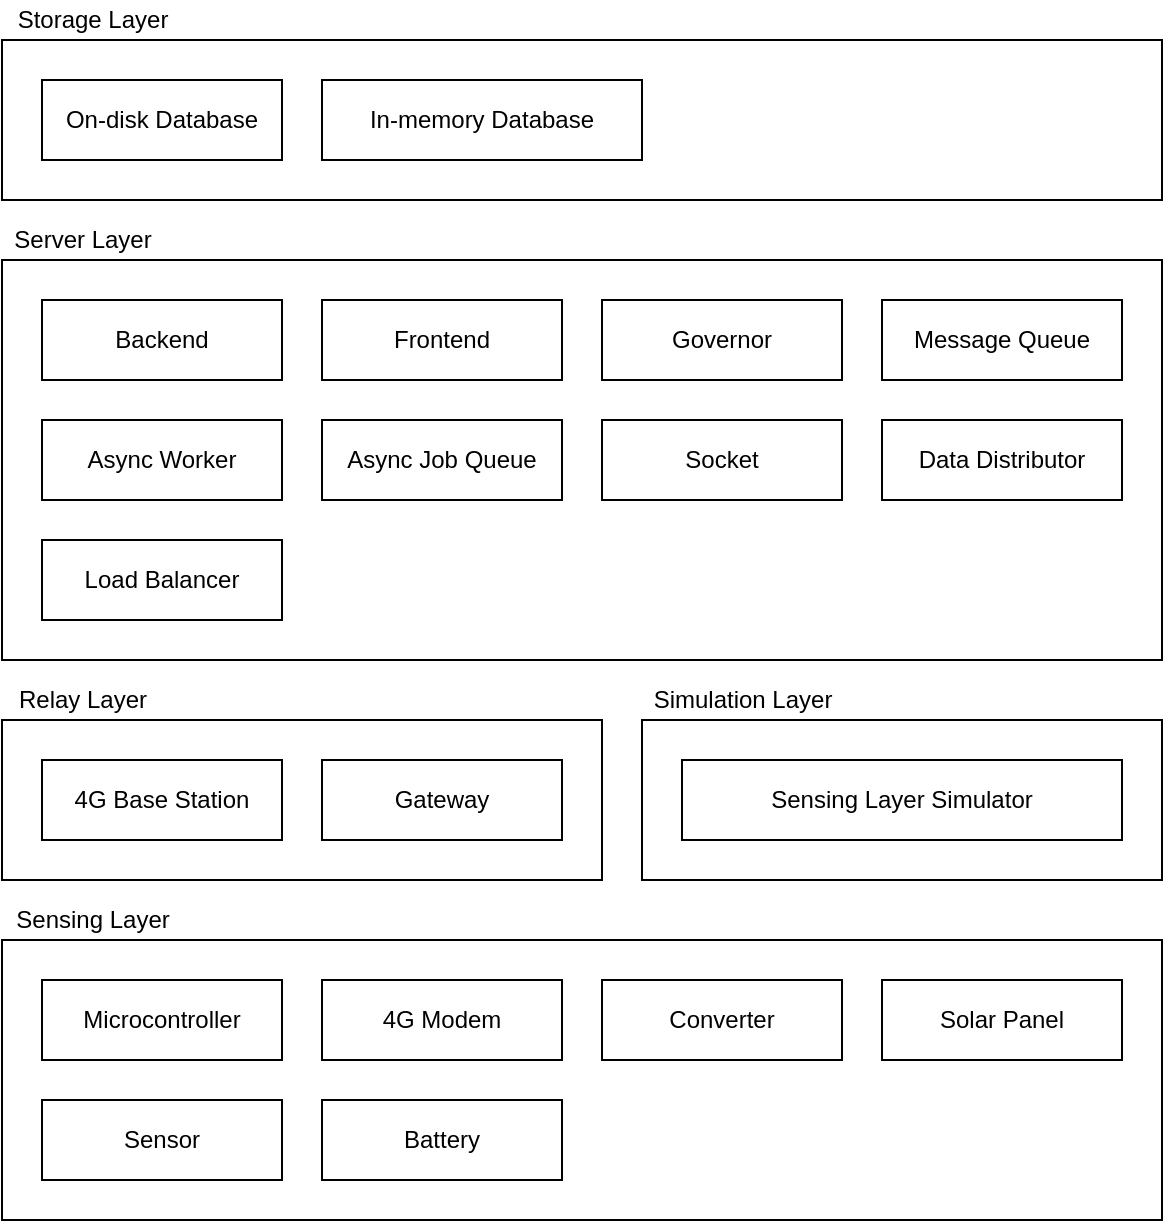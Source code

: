 <mxfile version="12.9.3" type="device"><diagram id="6ett2c1C0ESKFEEs_N5h" name="Page-1"><mxGraphModel dx="1422" dy="1991" grid="1" gridSize="10" guides="1" tooltips="1" connect="1" arrows="1" fold="1" page="1" pageScale="1" pageWidth="827" pageHeight="1169" math="0" shadow="0"><root><mxCell id="0"/><mxCell id="1" parent="0"/><mxCell id="eBlPrf8dNCr9dhg7e-iZ-1" value="" style="rounded=0;whiteSpace=wrap;html=1;" parent="1" vertex="1"><mxGeometry x="80" y="-650" width="580" height="140" as="geometry"/></mxCell><mxCell id="eBlPrf8dNCr9dhg7e-iZ-2" value="Sensing Layer" style="text;html=1;align=center;verticalAlign=middle;resizable=0;points=[];autosize=1;" parent="1" vertex="1"><mxGeometry x="80" y="-670" width="90" height="20" as="geometry"/></mxCell><mxCell id="eBlPrf8dNCr9dhg7e-iZ-3" value="Microcontroller" style="rounded=0;whiteSpace=wrap;html=1;" parent="1" vertex="1"><mxGeometry x="100" y="-630" width="120" height="40" as="geometry"/></mxCell><mxCell id="eBlPrf8dNCr9dhg7e-iZ-4" value="4G Modem" style="rounded=0;whiteSpace=wrap;html=1;" parent="1" vertex="1"><mxGeometry x="240" y="-630" width="120" height="40" as="geometry"/></mxCell><mxCell id="eBlPrf8dNCr9dhg7e-iZ-5" value="Converter" style="rounded=0;whiteSpace=wrap;html=1;" parent="1" vertex="1"><mxGeometry x="380" y="-630" width="120" height="40" as="geometry"/></mxCell><mxCell id="eBlPrf8dNCr9dhg7e-iZ-6" value="Solar Panel" style="rounded=0;whiteSpace=wrap;html=1;" parent="1" vertex="1"><mxGeometry x="520" y="-630" width="120" height="40" as="geometry"/></mxCell><mxCell id="eBlPrf8dNCr9dhg7e-iZ-9" value="Sensor" style="rounded=0;whiteSpace=wrap;html=1;" parent="1" vertex="1"><mxGeometry x="100" y="-570" width="120" height="40" as="geometry"/></mxCell><mxCell id="eBlPrf8dNCr9dhg7e-iZ-11" value="Battery" style="rounded=0;whiteSpace=wrap;html=1;" parent="1" vertex="1"><mxGeometry x="240" y="-570" width="120" height="40" as="geometry"/></mxCell><mxCell id="eBlPrf8dNCr9dhg7e-iZ-12" value="" style="rounded=0;whiteSpace=wrap;html=1;" parent="1" vertex="1"><mxGeometry x="80" y="-760" width="300" height="80" as="geometry"/></mxCell><mxCell id="eBlPrf8dNCr9dhg7e-iZ-13" value="Relay Layer" style="text;html=1;align=center;verticalAlign=middle;resizable=0;points=[];autosize=1;" parent="1" vertex="1"><mxGeometry x="80" y="-780" width="80" height="20" as="geometry"/></mxCell><mxCell id="eBlPrf8dNCr9dhg7e-iZ-20" value="4G Base Station" style="rounded=0;whiteSpace=wrap;html=1;" parent="1" vertex="1"><mxGeometry x="100" y="-740" width="120" height="40" as="geometry"/></mxCell><mxCell id="eBlPrf8dNCr9dhg7e-iZ-21" value="Gateway" style="rounded=0;whiteSpace=wrap;html=1;" parent="1" vertex="1"><mxGeometry x="240" y="-740" width="120" height="40" as="geometry"/></mxCell><mxCell id="eBlPrf8dNCr9dhg7e-iZ-34" value="" style="rounded=0;whiteSpace=wrap;html=1;" parent="1" vertex="1"><mxGeometry x="80" y="-990" width="580" height="200" as="geometry"/></mxCell><mxCell id="eBlPrf8dNCr9dhg7e-iZ-35" value="Server Layer" style="text;html=1;align=center;verticalAlign=middle;resizable=0;points=[];autosize=1;" parent="1" vertex="1"><mxGeometry x="80" y="-1010" width="80" height="20" as="geometry"/></mxCell><mxCell id="eBlPrf8dNCr9dhg7e-iZ-36" value="Backend" style="rounded=0;whiteSpace=wrap;html=1;" parent="1" vertex="1"><mxGeometry x="100" y="-970" width="120" height="40" as="geometry"/></mxCell><mxCell id="eBlPrf8dNCr9dhg7e-iZ-42" value="Frontend" style="rounded=0;whiteSpace=wrap;html=1;" parent="1" vertex="1"><mxGeometry x="240" y="-970" width="120" height="40" as="geometry"/></mxCell><mxCell id="eBlPrf8dNCr9dhg7e-iZ-43" value="Governor" style="rounded=0;whiteSpace=wrap;html=1;" parent="1" vertex="1"><mxGeometry x="380" y="-970" width="120" height="40" as="geometry"/></mxCell><mxCell id="eBlPrf8dNCr9dhg7e-iZ-44" value="Message Queue" style="rounded=0;whiteSpace=wrap;html=1;" parent="1" vertex="1"><mxGeometry x="520" y="-970" width="120" height="40" as="geometry"/></mxCell><mxCell id="eBlPrf8dNCr9dhg7e-iZ-45" value="Async Worker" style="rounded=0;whiteSpace=wrap;html=1;" parent="1" vertex="1"><mxGeometry x="100" y="-910" width="120" height="40" as="geometry"/></mxCell><mxCell id="eBlPrf8dNCr9dhg7e-iZ-46" value="Async Job Queue" style="rounded=0;whiteSpace=wrap;html=1;" parent="1" vertex="1"><mxGeometry x="240" y="-910" width="120" height="40" as="geometry"/></mxCell><mxCell id="eBlPrf8dNCr9dhg7e-iZ-48" value="" style="rounded=0;whiteSpace=wrap;html=1;" parent="1" vertex="1"><mxGeometry x="80" y="-1100" width="580" height="80" as="geometry"/></mxCell><mxCell id="eBlPrf8dNCr9dhg7e-iZ-49" value="Storage Layer" style="text;html=1;align=center;verticalAlign=middle;resizable=0;points=[];autosize=1;" parent="1" vertex="1"><mxGeometry x="80" y="-1120" width="90" height="20" as="geometry"/></mxCell><mxCell id="eBlPrf8dNCr9dhg7e-iZ-51" value="On-disk Database" style="rounded=0;whiteSpace=wrap;html=1;" parent="1" vertex="1"><mxGeometry x="100" y="-1080" width="120" height="40" as="geometry"/></mxCell><mxCell id="eBlPrf8dNCr9dhg7e-iZ-54" value="In-memory Database" style="rounded=0;whiteSpace=wrap;html=1;" parent="1" vertex="1"><mxGeometry x="240" y="-1080" width="160" height="40" as="geometry"/></mxCell><mxCell id="eBlPrf8dNCr9dhg7e-iZ-55" value="Socket" style="rounded=0;whiteSpace=wrap;html=1;" parent="1" vertex="1"><mxGeometry x="380" y="-910" width="120" height="40" as="geometry"/></mxCell><mxCell id="eBlPrf8dNCr9dhg7e-iZ-56" value="Data Distributor" style="rounded=0;whiteSpace=wrap;html=1;" parent="1" vertex="1"><mxGeometry x="520" y="-910" width="120" height="40" as="geometry"/></mxCell><mxCell id="eBlPrf8dNCr9dhg7e-iZ-57" value="Load Balancer" style="rounded=0;whiteSpace=wrap;html=1;" parent="1" vertex="1"><mxGeometry x="100" y="-850" width="120" height="40" as="geometry"/></mxCell><mxCell id="eBlPrf8dNCr9dhg7e-iZ-58" value="" style="rounded=0;whiteSpace=wrap;html=1;" parent="1" vertex="1"><mxGeometry x="400" y="-760" width="260" height="80" as="geometry"/></mxCell><mxCell id="eBlPrf8dNCr9dhg7e-iZ-59" value="Simulation Layer" style="text;html=1;align=center;verticalAlign=middle;resizable=0;points=[];autosize=1;" parent="1" vertex="1"><mxGeometry x="400" y="-780" width="100" height="20" as="geometry"/></mxCell><mxCell id="eBlPrf8dNCr9dhg7e-iZ-60" value="Sensing Layer Simulator" style="rounded=0;whiteSpace=wrap;html=1;" parent="1" vertex="1"><mxGeometry x="420" y="-740" width="220" height="40" as="geometry"/></mxCell></root></mxGraphModel></diagram></mxfile>